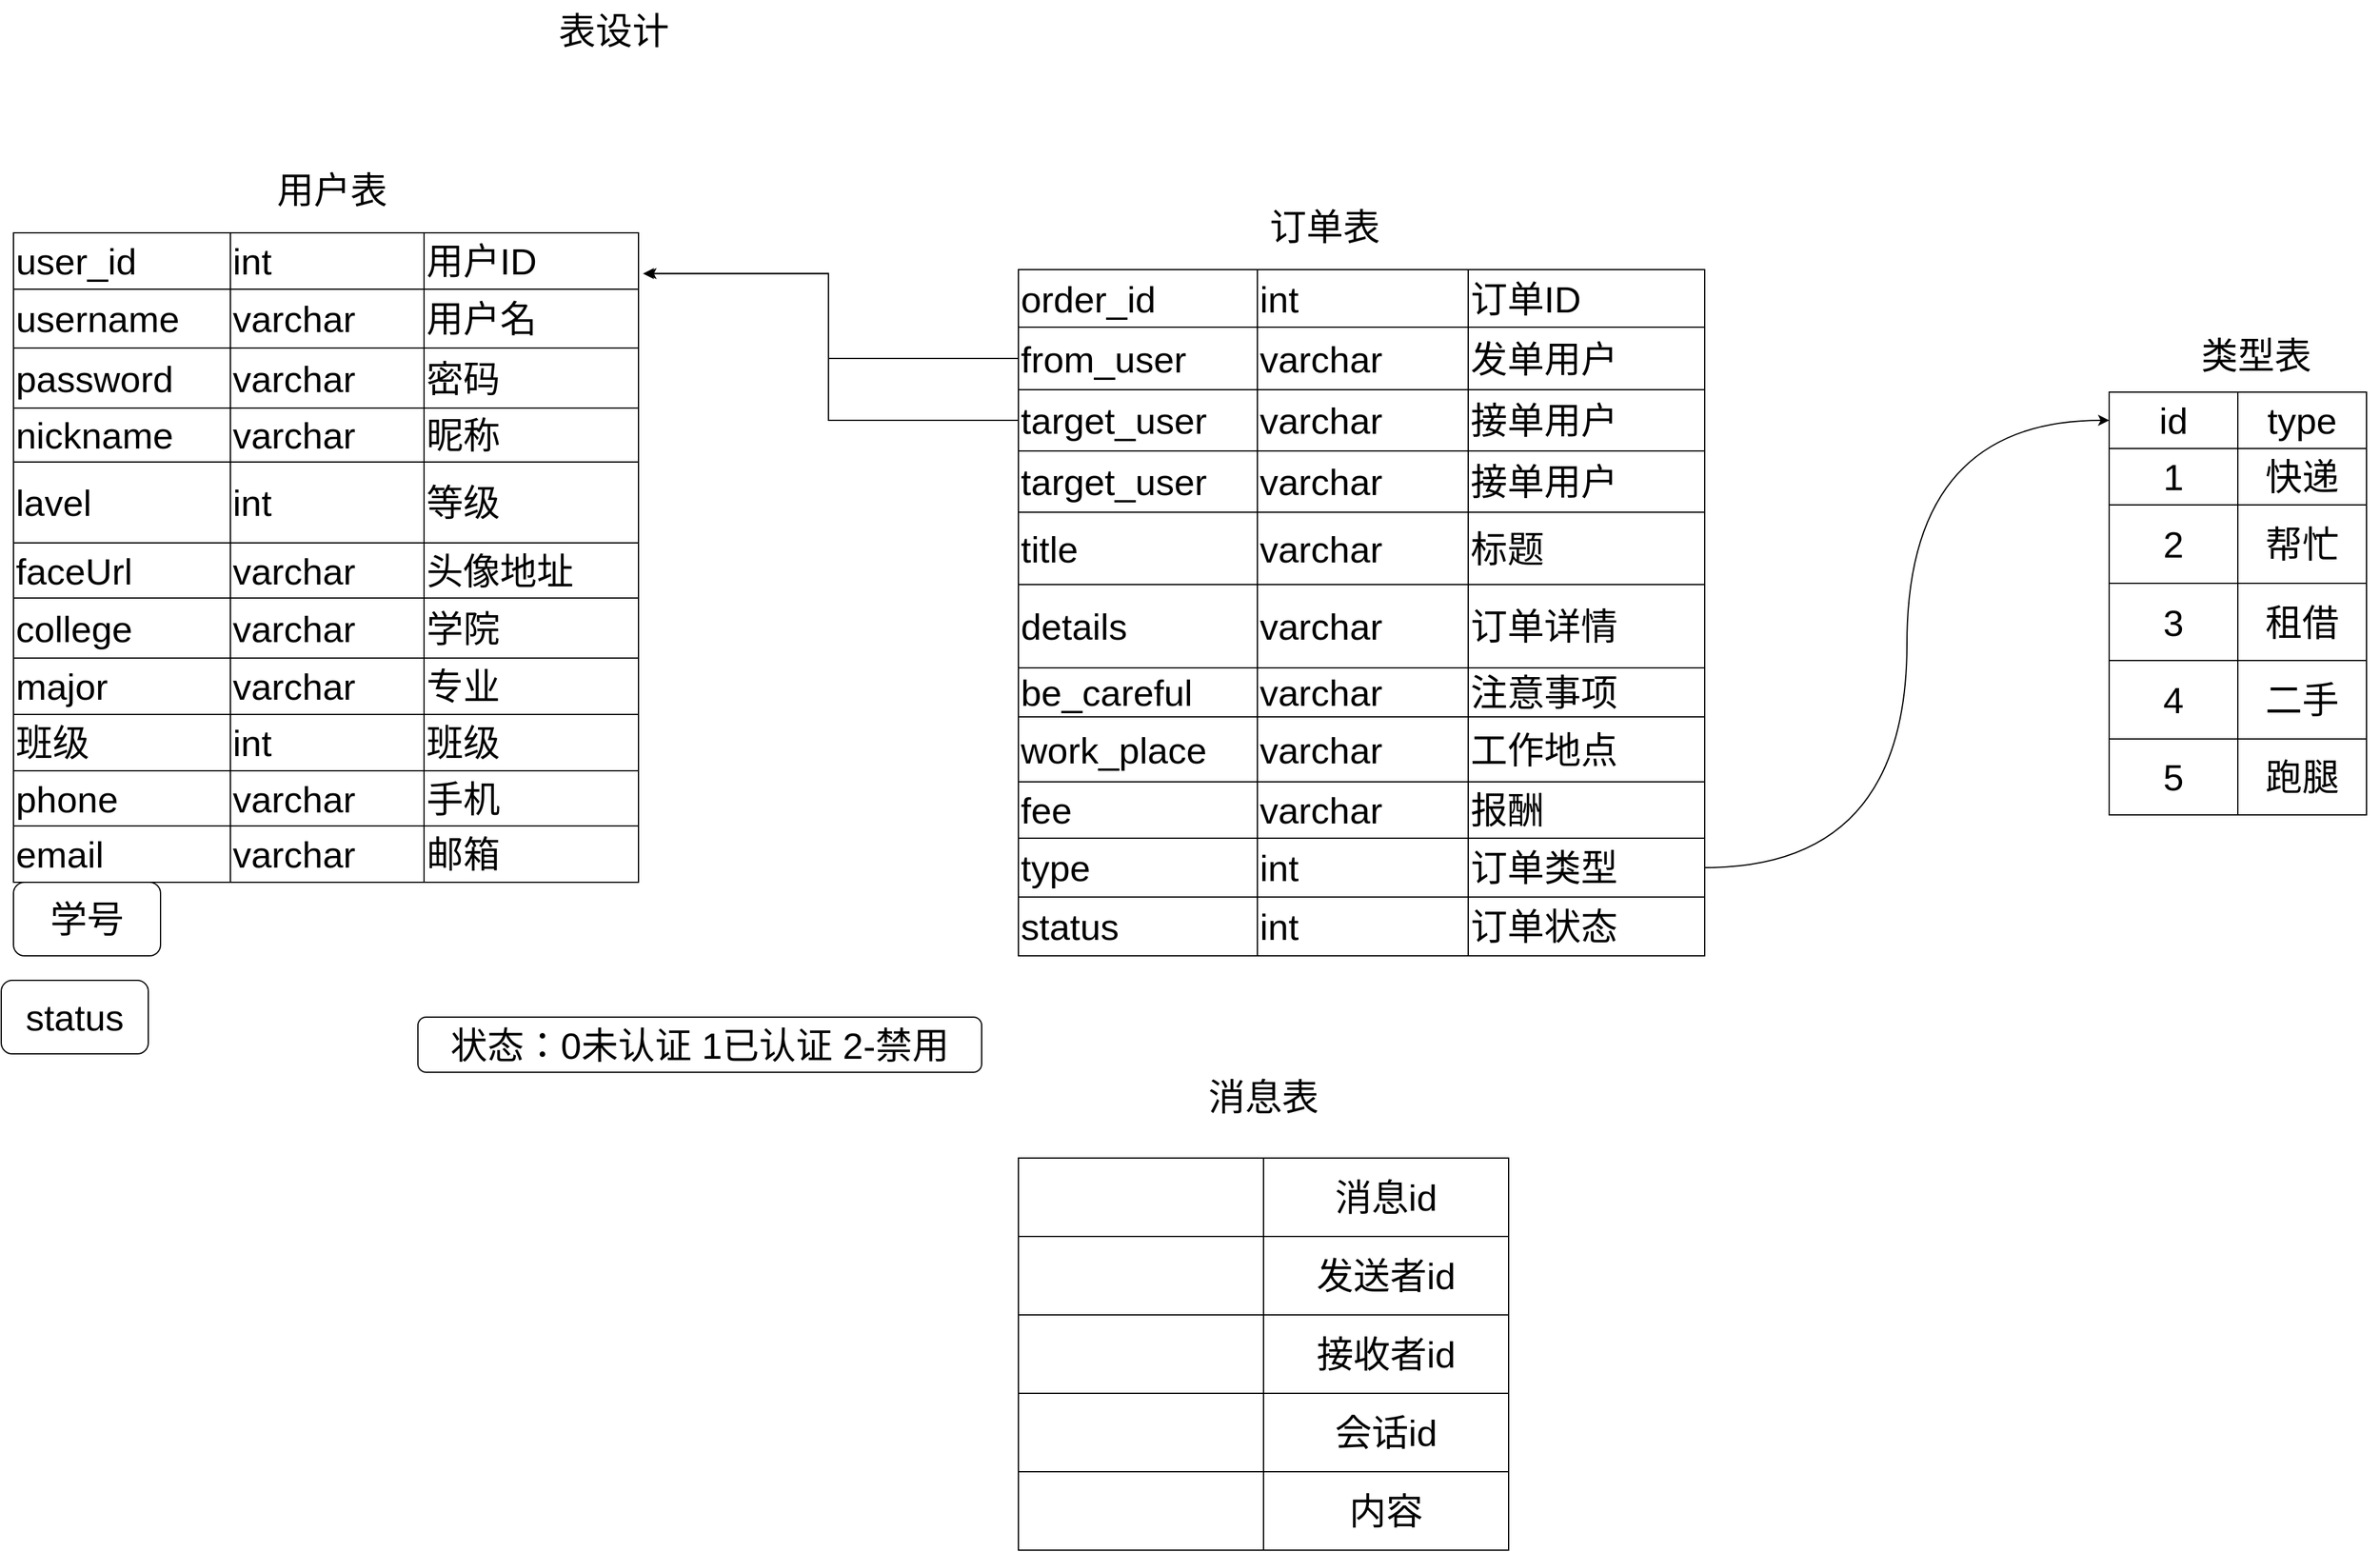 <mxfile version="16.5.1" type="device"><diagram name="Page-1" id="03018318-947c-dd8e-b7a3-06fadd420f32"><mxGraphModel dx="2583" dy="943" grid="1" gridSize="10" guides="1" tooltips="1" connect="1" arrows="1" fold="1" page="1" pageScale="1" pageWidth="1100" pageHeight="850" background="#ffffff" math="0" shadow="0"><root><mxCell id="0"/><mxCell id="1" parent="0"/><mxCell id="OWOBztuqc9mWYzNPTs2C-6" value="表设计" style="text;html=1;strokeColor=none;fillColor=none;align=center;verticalAlign=middle;whiteSpace=wrap;rounded=0;fontSize=30;" parent="1" vertex="1"><mxGeometry x="370" y="10" width="200" height="50" as="geometry"/></mxCell><mxCell id="OWOBztuqc9mWYzNPTs2C-45" value="" style="shape=table;startSize=0;container=1;collapsible=0;childLayout=tableLayout;fontSize=30;align=left;" parent="1" vertex="1"><mxGeometry x="-20" y="200" width="510" height="530" as="geometry"/></mxCell><mxCell id="OWOBztuqc9mWYzNPTs2C-46" value="" style="shape=tableRow;horizontal=0;startSize=0;swimlaneHead=0;swimlaneBody=0;top=0;left=0;bottom=0;right=0;collapsible=0;dropTarget=0;fillColor=none;points=[[0,0.5],[1,0.5]];portConstraint=eastwest;fontSize=30;align=left;" parent="OWOBztuqc9mWYzNPTs2C-45" vertex="1"><mxGeometry width="510" height="46" as="geometry"/></mxCell><mxCell id="OWOBztuqc9mWYzNPTs2C-47" value="user_id" style="shape=partialRectangle;html=1;whiteSpace=wrap;connectable=0;overflow=hidden;fillColor=none;top=0;left=0;bottom=0;right=0;pointerEvents=1;fontSize=30;align=left;" parent="OWOBztuqc9mWYzNPTs2C-46" vertex="1"><mxGeometry width="177" height="46" as="geometry"><mxRectangle width="177" height="46" as="alternateBounds"/></mxGeometry></mxCell><mxCell id="OWOBztuqc9mWYzNPTs2C-48" value="int" style="shape=partialRectangle;html=1;whiteSpace=wrap;connectable=0;overflow=hidden;fillColor=none;top=0;left=0;bottom=0;right=0;pointerEvents=1;fontSize=30;align=left;" parent="OWOBztuqc9mWYzNPTs2C-46" vertex="1"><mxGeometry x="177" width="158" height="46" as="geometry"><mxRectangle width="158" height="46" as="alternateBounds"/></mxGeometry></mxCell><mxCell id="OWOBztuqc9mWYzNPTs2C-49" value="用户ID" style="shape=partialRectangle;html=1;whiteSpace=wrap;connectable=0;overflow=hidden;fillColor=none;top=0;left=0;bottom=0;right=0;pointerEvents=1;fontSize=30;align=left;" parent="OWOBztuqc9mWYzNPTs2C-46" vertex="1"><mxGeometry x="335" width="175" height="46" as="geometry"><mxRectangle width="175" height="46" as="alternateBounds"/></mxGeometry></mxCell><mxCell id="OWOBztuqc9mWYzNPTs2C-50" value="" style="shape=tableRow;horizontal=0;startSize=0;swimlaneHead=0;swimlaneBody=0;top=0;left=0;bottom=0;right=0;collapsible=0;dropTarget=0;fillColor=none;points=[[0,0.5],[1,0.5]];portConstraint=eastwest;fontSize=30;align=left;" parent="OWOBztuqc9mWYzNPTs2C-45" vertex="1"><mxGeometry y="46" width="510" height="48" as="geometry"/></mxCell><mxCell id="OWOBztuqc9mWYzNPTs2C-51" value="username" style="shape=partialRectangle;html=1;whiteSpace=wrap;connectable=0;overflow=hidden;fillColor=none;top=0;left=0;bottom=0;right=0;pointerEvents=1;fontSize=30;align=left;" parent="OWOBztuqc9mWYzNPTs2C-50" vertex="1"><mxGeometry width="177" height="48" as="geometry"><mxRectangle width="177" height="48" as="alternateBounds"/></mxGeometry></mxCell><mxCell id="OWOBztuqc9mWYzNPTs2C-52" value="varchar" style="shape=partialRectangle;html=1;whiteSpace=wrap;connectable=0;overflow=hidden;fillColor=none;top=0;left=0;bottom=0;right=0;pointerEvents=1;fontSize=30;align=left;" parent="OWOBztuqc9mWYzNPTs2C-50" vertex="1"><mxGeometry x="177" width="158" height="48" as="geometry"><mxRectangle width="158" height="48" as="alternateBounds"/></mxGeometry></mxCell><mxCell id="OWOBztuqc9mWYzNPTs2C-53" value="用户名" style="shape=partialRectangle;html=1;whiteSpace=wrap;connectable=0;overflow=hidden;fillColor=none;top=0;left=0;bottom=0;right=0;pointerEvents=1;fontSize=30;align=left;" parent="OWOBztuqc9mWYzNPTs2C-50" vertex="1"><mxGeometry x="335" width="175" height="48" as="geometry"><mxRectangle width="175" height="48" as="alternateBounds"/></mxGeometry></mxCell><mxCell id="OWOBztuqc9mWYzNPTs2C-54" value="" style="shape=tableRow;horizontal=0;startSize=0;swimlaneHead=0;swimlaneBody=0;top=0;left=0;bottom=0;right=0;collapsible=0;dropTarget=0;fillColor=none;points=[[0,0.5],[1,0.5]];portConstraint=eastwest;fontSize=30;align=left;" parent="OWOBztuqc9mWYzNPTs2C-45" vertex="1"><mxGeometry y="94" width="510" height="49" as="geometry"/></mxCell><mxCell id="OWOBztuqc9mWYzNPTs2C-55" value="password" style="shape=partialRectangle;html=1;whiteSpace=wrap;connectable=0;overflow=hidden;fillColor=none;top=0;left=0;bottom=0;right=0;pointerEvents=1;fontSize=30;align=left;" parent="OWOBztuqc9mWYzNPTs2C-54" vertex="1"><mxGeometry width="177" height="49" as="geometry"><mxRectangle width="177" height="49" as="alternateBounds"/></mxGeometry></mxCell><mxCell id="OWOBztuqc9mWYzNPTs2C-56" value="&lt;span&gt;varchar&lt;/span&gt;" style="shape=partialRectangle;html=1;whiteSpace=wrap;connectable=0;overflow=hidden;fillColor=none;top=0;left=0;bottom=0;right=0;pointerEvents=1;fontSize=30;align=left;" parent="OWOBztuqc9mWYzNPTs2C-54" vertex="1"><mxGeometry x="177" width="158" height="49" as="geometry"><mxRectangle width="158" height="49" as="alternateBounds"/></mxGeometry></mxCell><mxCell id="OWOBztuqc9mWYzNPTs2C-57" value="密码" style="shape=partialRectangle;html=1;whiteSpace=wrap;connectable=0;overflow=hidden;fillColor=none;top=0;left=0;bottom=0;right=0;pointerEvents=1;fontSize=30;align=left;" parent="OWOBztuqc9mWYzNPTs2C-54" vertex="1"><mxGeometry x="335" width="175" height="49" as="geometry"><mxRectangle width="175" height="49" as="alternateBounds"/></mxGeometry></mxCell><mxCell id="OWOBztuqc9mWYzNPTs2C-58" value="" style="shape=tableRow;horizontal=0;startSize=0;swimlaneHead=0;swimlaneBody=0;top=0;left=0;bottom=0;right=0;collapsible=0;dropTarget=0;fillColor=none;points=[[0,0.5],[1,0.5]];portConstraint=eastwest;fontSize=30;align=left;" parent="OWOBztuqc9mWYzNPTs2C-45" vertex="1"><mxGeometry y="143" width="510" height="44" as="geometry"/></mxCell><mxCell id="OWOBztuqc9mWYzNPTs2C-59" value="nickname" style="shape=partialRectangle;html=1;whiteSpace=wrap;connectable=0;overflow=hidden;fillColor=none;top=0;left=0;bottom=0;right=0;pointerEvents=1;fontSize=30;align=left;" parent="OWOBztuqc9mWYzNPTs2C-58" vertex="1"><mxGeometry width="177" height="44" as="geometry"><mxRectangle width="177" height="44" as="alternateBounds"/></mxGeometry></mxCell><mxCell id="OWOBztuqc9mWYzNPTs2C-60" value="&lt;span&gt;varchar&lt;/span&gt;" style="shape=partialRectangle;html=1;whiteSpace=wrap;connectable=0;overflow=hidden;fillColor=none;top=0;left=0;bottom=0;right=0;pointerEvents=1;fontSize=30;align=left;" parent="OWOBztuqc9mWYzNPTs2C-58" vertex="1"><mxGeometry x="177" width="158" height="44" as="geometry"><mxRectangle width="158" height="44" as="alternateBounds"/></mxGeometry></mxCell><mxCell id="OWOBztuqc9mWYzNPTs2C-61" value="昵称" style="shape=partialRectangle;html=1;whiteSpace=wrap;connectable=0;overflow=hidden;fillColor=none;top=0;left=0;bottom=0;right=0;pointerEvents=1;fontSize=30;align=left;" parent="OWOBztuqc9mWYzNPTs2C-58" vertex="1"><mxGeometry x="335" width="175" height="44" as="geometry"><mxRectangle width="175" height="44" as="alternateBounds"/></mxGeometry></mxCell><mxCell id="OWOBztuqc9mWYzNPTs2C-62" value="" style="shape=tableRow;horizontal=0;startSize=0;swimlaneHead=0;swimlaneBody=0;top=0;left=0;bottom=0;right=0;collapsible=0;dropTarget=0;fillColor=none;points=[[0,0.5],[1,0.5]];portConstraint=eastwest;fontSize=30;align=left;" parent="OWOBztuqc9mWYzNPTs2C-45" vertex="1"><mxGeometry y="187" width="510" height="66" as="geometry"/></mxCell><mxCell id="OWOBztuqc9mWYzNPTs2C-63" value="lavel" style="shape=partialRectangle;html=1;whiteSpace=wrap;connectable=0;overflow=hidden;fillColor=none;top=0;left=0;bottom=0;right=0;pointerEvents=1;fontSize=30;align=left;" parent="OWOBztuqc9mWYzNPTs2C-62" vertex="1"><mxGeometry width="177" height="66" as="geometry"><mxRectangle width="177" height="66" as="alternateBounds"/></mxGeometry></mxCell><mxCell id="OWOBztuqc9mWYzNPTs2C-64" value="int" style="shape=partialRectangle;html=1;whiteSpace=wrap;connectable=0;overflow=hidden;fillColor=none;top=0;left=0;bottom=0;right=0;pointerEvents=1;fontSize=30;align=left;" parent="OWOBztuqc9mWYzNPTs2C-62" vertex="1"><mxGeometry x="177" width="158" height="66" as="geometry"><mxRectangle width="158" height="66" as="alternateBounds"/></mxGeometry></mxCell><mxCell id="OWOBztuqc9mWYzNPTs2C-65" value="等级" style="shape=partialRectangle;html=1;whiteSpace=wrap;connectable=0;overflow=hidden;fillColor=none;top=0;left=0;bottom=0;right=0;pointerEvents=1;fontSize=30;align=left;" parent="OWOBztuqc9mWYzNPTs2C-62" vertex="1"><mxGeometry x="335" width="175" height="66" as="geometry"><mxRectangle width="175" height="66" as="alternateBounds"/></mxGeometry></mxCell><mxCell id="OWOBztuqc9mWYzNPTs2C-66" value="" style="shape=tableRow;horizontal=0;startSize=0;swimlaneHead=0;swimlaneBody=0;top=0;left=0;bottom=0;right=0;collapsible=0;dropTarget=0;fillColor=none;points=[[0,0.5],[1,0.5]];portConstraint=eastwest;fontSize=30;align=left;" parent="OWOBztuqc9mWYzNPTs2C-45" vertex="1"><mxGeometry y="253" width="510" height="45" as="geometry"/></mxCell><mxCell id="OWOBztuqc9mWYzNPTs2C-67" value="faceUrl" style="shape=partialRectangle;html=1;whiteSpace=wrap;connectable=0;overflow=hidden;fillColor=none;top=0;left=0;bottom=0;right=0;pointerEvents=1;fontSize=30;align=left;" parent="OWOBztuqc9mWYzNPTs2C-66" vertex="1"><mxGeometry width="177" height="45" as="geometry"><mxRectangle width="177" height="45" as="alternateBounds"/></mxGeometry></mxCell><mxCell id="OWOBztuqc9mWYzNPTs2C-68" value="&lt;span&gt;varchar&lt;/span&gt;" style="shape=partialRectangle;html=1;whiteSpace=wrap;connectable=0;overflow=hidden;fillColor=none;top=0;left=0;bottom=0;right=0;pointerEvents=1;fontSize=30;align=left;" parent="OWOBztuqc9mWYzNPTs2C-66" vertex="1"><mxGeometry x="177" width="158" height="45" as="geometry"><mxRectangle width="158" height="45" as="alternateBounds"/></mxGeometry></mxCell><mxCell id="OWOBztuqc9mWYzNPTs2C-69" value="头像地址" style="shape=partialRectangle;html=1;whiteSpace=wrap;connectable=0;overflow=hidden;fillColor=none;top=0;left=0;bottom=0;right=0;pointerEvents=1;fontSize=30;align=left;" parent="OWOBztuqc9mWYzNPTs2C-66" vertex="1"><mxGeometry x="335" width="175" height="45" as="geometry"><mxRectangle width="175" height="45" as="alternateBounds"/></mxGeometry></mxCell><mxCell id="OWOBztuqc9mWYzNPTs2C-70" value="" style="shape=tableRow;horizontal=0;startSize=0;swimlaneHead=0;swimlaneBody=0;top=0;left=0;bottom=0;right=0;collapsible=0;dropTarget=0;fillColor=none;points=[[0,0.5],[1,0.5]];portConstraint=eastwest;fontSize=30;align=left;" parent="OWOBztuqc9mWYzNPTs2C-45" vertex="1"><mxGeometry y="298" width="510" height="49" as="geometry"/></mxCell><mxCell id="OWOBztuqc9mWYzNPTs2C-71" value="college" style="shape=partialRectangle;html=1;whiteSpace=wrap;connectable=0;overflow=hidden;fillColor=none;top=0;left=0;bottom=0;right=0;pointerEvents=1;fontSize=30;align=left;" parent="OWOBztuqc9mWYzNPTs2C-70" vertex="1"><mxGeometry width="177" height="49" as="geometry"><mxRectangle width="177" height="49" as="alternateBounds"/></mxGeometry></mxCell><mxCell id="OWOBztuqc9mWYzNPTs2C-72" value="&lt;span&gt;varchar&lt;/span&gt;" style="shape=partialRectangle;html=1;whiteSpace=wrap;connectable=0;overflow=hidden;fillColor=none;top=0;left=0;bottom=0;right=0;pointerEvents=1;fontSize=30;align=left;" parent="OWOBztuqc9mWYzNPTs2C-70" vertex="1"><mxGeometry x="177" width="158" height="49" as="geometry"><mxRectangle width="158" height="49" as="alternateBounds"/></mxGeometry></mxCell><mxCell id="OWOBztuqc9mWYzNPTs2C-73" value="学院" style="shape=partialRectangle;html=1;whiteSpace=wrap;connectable=0;overflow=hidden;fillColor=none;top=0;left=0;bottom=0;right=0;pointerEvents=1;fontSize=30;align=left;" parent="OWOBztuqc9mWYzNPTs2C-70" vertex="1"><mxGeometry x="335" width="175" height="49" as="geometry"><mxRectangle width="175" height="49" as="alternateBounds"/></mxGeometry></mxCell><mxCell id="OWOBztuqc9mWYzNPTs2C-74" value="" style="shape=tableRow;horizontal=0;startSize=0;swimlaneHead=0;swimlaneBody=0;top=0;left=0;bottom=0;right=0;collapsible=0;dropTarget=0;fillColor=none;points=[[0,0.5],[1,0.5]];portConstraint=eastwest;fontSize=30;align=left;" parent="OWOBztuqc9mWYzNPTs2C-45" vertex="1"><mxGeometry y="347" width="510" height="46" as="geometry"/></mxCell><mxCell id="OWOBztuqc9mWYzNPTs2C-75" value="major" style="shape=partialRectangle;html=1;whiteSpace=wrap;connectable=0;overflow=hidden;fillColor=none;top=0;left=0;bottom=0;right=0;pointerEvents=1;fontSize=30;align=left;" parent="OWOBztuqc9mWYzNPTs2C-74" vertex="1"><mxGeometry width="177" height="46" as="geometry"><mxRectangle width="177" height="46" as="alternateBounds"/></mxGeometry></mxCell><mxCell id="OWOBztuqc9mWYzNPTs2C-76" value="&lt;span&gt;varchar&lt;/span&gt;" style="shape=partialRectangle;html=1;whiteSpace=wrap;connectable=0;overflow=hidden;fillColor=none;top=0;left=0;bottom=0;right=0;pointerEvents=1;fontSize=30;align=left;" parent="OWOBztuqc9mWYzNPTs2C-74" vertex="1"><mxGeometry x="177" width="158" height="46" as="geometry"><mxRectangle width="158" height="46" as="alternateBounds"/></mxGeometry></mxCell><mxCell id="OWOBztuqc9mWYzNPTs2C-77" value="专业" style="shape=partialRectangle;html=1;whiteSpace=wrap;connectable=0;overflow=hidden;fillColor=none;top=0;left=0;bottom=0;right=0;pointerEvents=1;fontSize=30;align=left;" parent="OWOBztuqc9mWYzNPTs2C-74" vertex="1"><mxGeometry x="335" width="175" height="46" as="geometry"><mxRectangle width="175" height="46" as="alternateBounds"/></mxGeometry></mxCell><mxCell id="OWOBztuqc9mWYzNPTs2C-78" value="" style="shape=tableRow;horizontal=0;startSize=0;swimlaneHead=0;swimlaneBody=0;top=0;left=0;bottom=0;right=0;collapsible=0;dropTarget=0;fillColor=none;points=[[0,0.5],[1,0.5]];portConstraint=eastwest;fontSize=30;align=left;" parent="OWOBztuqc9mWYzNPTs2C-45" vertex="1"><mxGeometry y="393" width="510" height="46" as="geometry"/></mxCell><mxCell id="OWOBztuqc9mWYzNPTs2C-79" value="班级" style="shape=partialRectangle;html=1;whiteSpace=wrap;connectable=0;overflow=hidden;fillColor=none;top=0;left=0;bottom=0;right=0;pointerEvents=1;fontSize=30;align=left;" parent="OWOBztuqc9mWYzNPTs2C-78" vertex="1"><mxGeometry width="177" height="46" as="geometry"><mxRectangle width="177" height="46" as="alternateBounds"/></mxGeometry></mxCell><mxCell id="OWOBztuqc9mWYzNPTs2C-80" value="int" style="shape=partialRectangle;html=1;whiteSpace=wrap;connectable=0;overflow=hidden;fillColor=none;top=0;left=0;bottom=0;right=0;pointerEvents=1;fontSize=30;align=left;" parent="OWOBztuqc9mWYzNPTs2C-78" vertex="1"><mxGeometry x="177" width="158" height="46" as="geometry"><mxRectangle width="158" height="46" as="alternateBounds"/></mxGeometry></mxCell><mxCell id="OWOBztuqc9mWYzNPTs2C-81" value="班级" style="shape=partialRectangle;html=1;whiteSpace=wrap;connectable=0;overflow=hidden;fillColor=none;top=0;left=0;bottom=0;right=0;pointerEvents=1;fontSize=30;align=left;" parent="OWOBztuqc9mWYzNPTs2C-78" vertex="1"><mxGeometry x="335" width="175" height="46" as="geometry"><mxRectangle width="175" height="46" as="alternateBounds"/></mxGeometry></mxCell><mxCell id="OWOBztuqc9mWYzNPTs2C-82" value="" style="shape=tableRow;horizontal=0;startSize=0;swimlaneHead=0;swimlaneBody=0;top=0;left=0;bottom=0;right=0;collapsible=0;dropTarget=0;fillColor=none;points=[[0,0.5],[1,0.5]];portConstraint=eastwest;fontSize=30;align=left;" parent="OWOBztuqc9mWYzNPTs2C-45" vertex="1"><mxGeometry y="439" width="510" height="45" as="geometry"/></mxCell><mxCell id="OWOBztuqc9mWYzNPTs2C-83" value="phone" style="shape=partialRectangle;html=1;whiteSpace=wrap;connectable=0;overflow=hidden;fillColor=none;top=0;left=0;bottom=0;right=0;pointerEvents=1;fontSize=30;align=left;" parent="OWOBztuqc9mWYzNPTs2C-82" vertex="1"><mxGeometry width="177" height="45" as="geometry"><mxRectangle width="177" height="45" as="alternateBounds"/></mxGeometry></mxCell><mxCell id="OWOBztuqc9mWYzNPTs2C-84" value="&lt;span&gt;varchar&lt;/span&gt;" style="shape=partialRectangle;html=1;whiteSpace=wrap;connectable=0;overflow=hidden;fillColor=none;top=0;left=0;bottom=0;right=0;pointerEvents=1;fontSize=30;align=left;" parent="OWOBztuqc9mWYzNPTs2C-82" vertex="1"><mxGeometry x="177" width="158" height="45" as="geometry"><mxRectangle width="158" height="45" as="alternateBounds"/></mxGeometry></mxCell><mxCell id="OWOBztuqc9mWYzNPTs2C-85" value="手机" style="shape=partialRectangle;html=1;whiteSpace=wrap;connectable=0;overflow=hidden;fillColor=none;top=0;left=0;bottom=0;right=0;pointerEvents=1;fontSize=30;align=left;" parent="OWOBztuqc9mWYzNPTs2C-82" vertex="1"><mxGeometry x="335" width="175" height="45" as="geometry"><mxRectangle width="175" height="45" as="alternateBounds"/></mxGeometry></mxCell><mxCell id="OWOBztuqc9mWYzNPTs2C-86" value="" style="shape=tableRow;horizontal=0;startSize=0;swimlaneHead=0;swimlaneBody=0;top=0;left=0;bottom=0;right=0;collapsible=0;dropTarget=0;fillColor=none;points=[[0,0.5],[1,0.5]];portConstraint=eastwest;fontSize=30;align=left;" parent="OWOBztuqc9mWYzNPTs2C-45" vertex="1"><mxGeometry y="484" width="510" height="46" as="geometry"/></mxCell><mxCell id="OWOBztuqc9mWYzNPTs2C-87" value="email" style="shape=partialRectangle;html=1;whiteSpace=wrap;connectable=0;overflow=hidden;fillColor=none;top=0;left=0;bottom=0;right=0;pointerEvents=1;fontSize=30;align=left;" parent="OWOBztuqc9mWYzNPTs2C-86" vertex="1"><mxGeometry width="177" height="46" as="geometry"><mxRectangle width="177" height="46" as="alternateBounds"/></mxGeometry></mxCell><mxCell id="OWOBztuqc9mWYzNPTs2C-88" value="&lt;span&gt;varchar&lt;/span&gt;" style="shape=partialRectangle;html=1;whiteSpace=wrap;connectable=0;overflow=hidden;fillColor=none;top=0;left=0;bottom=0;right=0;pointerEvents=1;fontSize=30;align=left;" parent="OWOBztuqc9mWYzNPTs2C-86" vertex="1"><mxGeometry x="177" width="158" height="46" as="geometry"><mxRectangle width="158" height="46" as="alternateBounds"/></mxGeometry></mxCell><mxCell id="OWOBztuqc9mWYzNPTs2C-89" value="邮箱" style="shape=partialRectangle;html=1;whiteSpace=wrap;connectable=0;overflow=hidden;fillColor=none;top=0;left=0;bottom=0;right=0;pointerEvents=1;fontSize=30;align=left;" parent="OWOBztuqc9mWYzNPTs2C-86" vertex="1"><mxGeometry x="335" width="175" height="46" as="geometry"><mxRectangle width="175" height="46" as="alternateBounds"/></mxGeometry></mxCell><mxCell id="OWOBztuqc9mWYzNPTs2C-98" value="用户表" style="text;html=1;strokeColor=none;fillColor=none;align=center;verticalAlign=middle;whiteSpace=wrap;rounded=0;fontSize=30;" parent="1" vertex="1"><mxGeometry x="180" y="150" width="120" height="30" as="geometry"/></mxCell><mxCell id="OWOBztuqc9mWYzNPTs2C-99" value="" style="shape=table;startSize=0;container=1;collapsible=0;childLayout=tableLayout;fontSize=30;align=left;" parent="1" vertex="1"><mxGeometry x="800" y="230" width="560" height="560" as="geometry"/></mxCell><mxCell id="OWOBztuqc9mWYzNPTs2C-100" value="" style="shape=tableRow;horizontal=0;startSize=0;swimlaneHead=0;swimlaneBody=0;top=0;left=0;bottom=0;right=0;collapsible=0;dropTarget=0;fillColor=none;points=[[0,0.5],[1,0.5]];portConstraint=eastwest;fontSize=30;align=left;" parent="OWOBztuqc9mWYzNPTs2C-99" vertex="1"><mxGeometry width="560" height="47" as="geometry"/></mxCell><mxCell id="OWOBztuqc9mWYzNPTs2C-101" value="order_id" style="shape=partialRectangle;html=1;whiteSpace=wrap;connectable=0;overflow=hidden;fillColor=none;top=0;left=0;bottom=0;right=0;pointerEvents=1;fontSize=30;align=left;" parent="OWOBztuqc9mWYzNPTs2C-100" vertex="1"><mxGeometry width="195" height="47" as="geometry"><mxRectangle width="195" height="47" as="alternateBounds"/></mxGeometry></mxCell><mxCell id="OWOBztuqc9mWYzNPTs2C-102" value="int" style="shape=partialRectangle;html=1;whiteSpace=wrap;connectable=0;overflow=hidden;fillColor=none;top=0;left=0;bottom=0;right=0;pointerEvents=1;fontSize=30;align=left;" parent="OWOBztuqc9mWYzNPTs2C-100" vertex="1"><mxGeometry x="195" width="172" height="47" as="geometry"><mxRectangle width="172" height="47" as="alternateBounds"/></mxGeometry></mxCell><mxCell id="OWOBztuqc9mWYzNPTs2C-103" value="订单ID" style="shape=partialRectangle;html=1;whiteSpace=wrap;connectable=0;overflow=hidden;fillColor=none;top=0;left=0;bottom=0;right=0;pointerEvents=1;fontSize=30;align=left;" parent="OWOBztuqc9mWYzNPTs2C-100" vertex="1"><mxGeometry x="367" width="193" height="47" as="geometry"><mxRectangle width="193" height="47" as="alternateBounds"/></mxGeometry></mxCell><mxCell id="OWOBztuqc9mWYzNPTs2C-104" value="" style="shape=tableRow;horizontal=0;startSize=0;swimlaneHead=0;swimlaneBody=0;top=0;left=0;bottom=0;right=0;collapsible=0;dropTarget=0;fillColor=none;points=[[0,0.5],[1,0.5]];portConstraint=eastwest;fontSize=30;align=left;" parent="OWOBztuqc9mWYzNPTs2C-99" vertex="1"><mxGeometry y="47" width="560" height="51" as="geometry"/></mxCell><mxCell id="OWOBztuqc9mWYzNPTs2C-105" value="from_user" style="shape=partialRectangle;html=1;whiteSpace=wrap;connectable=0;overflow=hidden;fillColor=none;top=0;left=0;bottom=0;right=0;pointerEvents=1;fontSize=30;align=left;" parent="OWOBztuqc9mWYzNPTs2C-104" vertex="1"><mxGeometry width="195" height="51" as="geometry"><mxRectangle width="195" height="51" as="alternateBounds"/></mxGeometry></mxCell><mxCell id="OWOBztuqc9mWYzNPTs2C-106" value="varchar" style="shape=partialRectangle;html=1;whiteSpace=wrap;connectable=0;overflow=hidden;fillColor=none;top=0;left=0;bottom=0;right=0;pointerEvents=1;fontSize=30;align=left;" parent="OWOBztuqc9mWYzNPTs2C-104" vertex="1"><mxGeometry x="195" width="172" height="51" as="geometry"><mxRectangle width="172" height="51" as="alternateBounds"/></mxGeometry></mxCell><mxCell id="OWOBztuqc9mWYzNPTs2C-107" value="发单用户" style="shape=partialRectangle;html=1;whiteSpace=wrap;connectable=0;overflow=hidden;fillColor=none;top=0;left=0;bottom=0;right=0;pointerEvents=1;fontSize=30;align=left;" parent="OWOBztuqc9mWYzNPTs2C-104" vertex="1"><mxGeometry x="367" width="193" height="51" as="geometry"><mxRectangle width="193" height="51" as="alternateBounds"/></mxGeometry></mxCell><mxCell id="rlsCgc3AdAO-WmX3sPN0-2" value="" style="shape=tableRow;horizontal=0;startSize=0;swimlaneHead=0;swimlaneBody=0;top=0;left=0;bottom=0;right=0;collapsible=0;dropTarget=0;fillColor=none;points=[[0,0.5],[1,0.5]];portConstraint=eastwest;fontSize=30;align=left;" parent="OWOBztuqc9mWYzNPTs2C-99" vertex="1"><mxGeometry y="98" width="560" height="50" as="geometry"/></mxCell><mxCell id="rlsCgc3AdAO-WmX3sPN0-3" value="target_user" style="shape=partialRectangle;html=1;whiteSpace=wrap;connectable=0;overflow=hidden;fillColor=none;top=0;left=0;bottom=0;right=0;pointerEvents=1;fontSize=30;align=left;" parent="rlsCgc3AdAO-WmX3sPN0-2" vertex="1"><mxGeometry width="195" height="50" as="geometry"><mxRectangle width="195" height="50" as="alternateBounds"/></mxGeometry></mxCell><mxCell id="rlsCgc3AdAO-WmX3sPN0-4" value="&lt;span&gt;varchar&lt;/span&gt;" style="shape=partialRectangle;html=1;whiteSpace=wrap;connectable=0;overflow=hidden;fillColor=none;top=0;left=0;bottom=0;right=0;pointerEvents=1;fontSize=30;align=left;" parent="rlsCgc3AdAO-WmX3sPN0-2" vertex="1"><mxGeometry x="195" width="172" height="50" as="geometry"><mxRectangle width="172" height="50" as="alternateBounds"/></mxGeometry></mxCell><mxCell id="rlsCgc3AdAO-WmX3sPN0-5" value="接单用户" style="shape=partialRectangle;html=1;whiteSpace=wrap;connectable=0;overflow=hidden;fillColor=none;top=0;left=0;bottom=0;right=0;pointerEvents=1;fontSize=30;align=left;" parent="rlsCgc3AdAO-WmX3sPN0-2" vertex="1"><mxGeometry x="367" width="193" height="50" as="geometry"><mxRectangle width="193" height="50" as="alternateBounds"/></mxGeometry></mxCell><mxCell id="OWOBztuqc9mWYzNPTs2C-108" value="" style="shape=tableRow;horizontal=0;startSize=0;swimlaneHead=0;swimlaneBody=0;top=0;left=0;bottom=0;right=0;collapsible=0;dropTarget=0;fillColor=none;points=[[0,0.5],[1,0.5]];portConstraint=eastwest;fontSize=30;align=left;" parent="OWOBztuqc9mWYzNPTs2C-99" vertex="1"><mxGeometry y="148" width="560" height="50" as="geometry"/></mxCell><mxCell id="OWOBztuqc9mWYzNPTs2C-109" value="target_user" style="shape=partialRectangle;html=1;whiteSpace=wrap;connectable=0;overflow=hidden;fillColor=none;top=0;left=0;bottom=0;right=0;pointerEvents=1;fontSize=30;align=left;" parent="OWOBztuqc9mWYzNPTs2C-108" vertex="1"><mxGeometry width="195" height="50" as="geometry"><mxRectangle width="195" height="50" as="alternateBounds"/></mxGeometry></mxCell><mxCell id="OWOBztuqc9mWYzNPTs2C-110" value="&lt;span&gt;varchar&lt;/span&gt;" style="shape=partialRectangle;html=1;whiteSpace=wrap;connectable=0;overflow=hidden;fillColor=none;top=0;left=0;bottom=0;right=0;pointerEvents=1;fontSize=30;align=left;" parent="OWOBztuqc9mWYzNPTs2C-108" vertex="1"><mxGeometry x="195" width="172" height="50" as="geometry"><mxRectangle width="172" height="50" as="alternateBounds"/></mxGeometry></mxCell><mxCell id="OWOBztuqc9mWYzNPTs2C-111" value="接单用户" style="shape=partialRectangle;html=1;whiteSpace=wrap;connectable=0;overflow=hidden;fillColor=none;top=0;left=0;bottom=0;right=0;pointerEvents=1;fontSize=30;align=left;" parent="OWOBztuqc9mWYzNPTs2C-108" vertex="1"><mxGeometry x="367" width="193" height="50" as="geometry"><mxRectangle width="193" height="50" as="alternateBounds"/></mxGeometry></mxCell><mxCell id="OWOBztuqc9mWYzNPTs2C-112" value="" style="shape=tableRow;horizontal=0;startSize=0;swimlaneHead=0;swimlaneBody=0;top=0;left=0;bottom=0;right=0;collapsible=0;dropTarget=0;fillColor=none;points=[[0,0.5],[1,0.5]];portConstraint=eastwest;fontSize=30;align=left;" parent="OWOBztuqc9mWYzNPTs2C-99" vertex="1"><mxGeometry y="198" width="560" height="59" as="geometry"/></mxCell><mxCell id="OWOBztuqc9mWYzNPTs2C-113" value="title" style="shape=partialRectangle;html=1;whiteSpace=wrap;connectable=0;overflow=hidden;fillColor=none;top=0;left=0;bottom=0;right=0;pointerEvents=1;fontSize=30;align=left;" parent="OWOBztuqc9mWYzNPTs2C-112" vertex="1"><mxGeometry width="195" height="59" as="geometry"><mxRectangle width="195" height="59" as="alternateBounds"/></mxGeometry></mxCell><mxCell id="OWOBztuqc9mWYzNPTs2C-114" value="&lt;span&gt;varchar&lt;/span&gt;" style="shape=partialRectangle;html=1;whiteSpace=wrap;connectable=0;overflow=hidden;fillColor=none;top=0;left=0;bottom=0;right=0;pointerEvents=1;fontSize=30;align=left;" parent="OWOBztuqc9mWYzNPTs2C-112" vertex="1"><mxGeometry x="195" width="172" height="59" as="geometry"><mxRectangle width="172" height="59" as="alternateBounds"/></mxGeometry></mxCell><mxCell id="OWOBztuqc9mWYzNPTs2C-115" value="标题" style="shape=partialRectangle;html=1;whiteSpace=wrap;connectable=0;overflow=hidden;fillColor=none;top=0;left=0;bottom=0;right=0;pointerEvents=1;fontSize=30;align=left;" parent="OWOBztuqc9mWYzNPTs2C-112" vertex="1"><mxGeometry x="367" width="193" height="59" as="geometry"><mxRectangle width="193" height="59" as="alternateBounds"/></mxGeometry></mxCell><mxCell id="OWOBztuqc9mWYzNPTs2C-116" value="" style="shape=tableRow;horizontal=0;startSize=0;swimlaneHead=0;swimlaneBody=0;top=0;left=0;bottom=0;right=0;collapsible=0;dropTarget=0;fillColor=none;points=[[0,0.5],[1,0.5]];portConstraint=eastwest;fontSize=30;align=left;" parent="OWOBztuqc9mWYzNPTs2C-99" vertex="1"><mxGeometry y="257" width="560" height="68" as="geometry"/></mxCell><mxCell id="OWOBztuqc9mWYzNPTs2C-117" value="details" style="shape=partialRectangle;html=1;whiteSpace=wrap;connectable=0;overflow=hidden;fillColor=none;top=0;left=0;bottom=0;right=0;pointerEvents=1;fontSize=30;align=left;" parent="OWOBztuqc9mWYzNPTs2C-116" vertex="1"><mxGeometry width="195" height="68" as="geometry"><mxRectangle width="195" height="68" as="alternateBounds"/></mxGeometry></mxCell><mxCell id="OWOBztuqc9mWYzNPTs2C-118" value="varchar" style="shape=partialRectangle;html=1;whiteSpace=wrap;connectable=0;overflow=hidden;fillColor=none;top=0;left=0;bottom=0;right=0;pointerEvents=1;fontSize=30;align=left;" parent="OWOBztuqc9mWYzNPTs2C-116" vertex="1"><mxGeometry x="195" width="172" height="68" as="geometry"><mxRectangle width="172" height="68" as="alternateBounds"/></mxGeometry></mxCell><mxCell id="OWOBztuqc9mWYzNPTs2C-119" value="订单详情" style="shape=partialRectangle;html=1;whiteSpace=wrap;connectable=0;overflow=hidden;fillColor=none;top=0;left=0;bottom=0;right=0;pointerEvents=1;fontSize=30;align=left;" parent="OWOBztuqc9mWYzNPTs2C-116" vertex="1"><mxGeometry x="367" width="193" height="68" as="geometry"><mxRectangle width="193" height="68" as="alternateBounds"/></mxGeometry></mxCell><mxCell id="OWOBztuqc9mWYzNPTs2C-120" value="" style="shape=tableRow;horizontal=0;startSize=0;swimlaneHead=0;swimlaneBody=0;top=0;left=0;bottom=0;right=0;collapsible=0;dropTarget=0;fillColor=none;points=[[0,0.5],[1,0.5]];portConstraint=eastwest;fontSize=30;align=left;" parent="OWOBztuqc9mWYzNPTs2C-99" vertex="1"><mxGeometry y="325" width="560" height="40" as="geometry"/></mxCell><mxCell id="OWOBztuqc9mWYzNPTs2C-121" value="be_careful" style="shape=partialRectangle;html=1;whiteSpace=wrap;connectable=0;overflow=hidden;fillColor=none;top=0;left=0;bottom=0;right=0;pointerEvents=1;fontSize=30;align=left;" parent="OWOBztuqc9mWYzNPTs2C-120" vertex="1"><mxGeometry width="195" height="40" as="geometry"><mxRectangle width="195" height="40" as="alternateBounds"/></mxGeometry></mxCell><mxCell id="OWOBztuqc9mWYzNPTs2C-122" value="&lt;span&gt;varchar&lt;/span&gt;" style="shape=partialRectangle;html=1;whiteSpace=wrap;connectable=0;overflow=hidden;fillColor=none;top=0;left=0;bottom=0;right=0;pointerEvents=1;fontSize=30;align=left;" parent="OWOBztuqc9mWYzNPTs2C-120" vertex="1"><mxGeometry x="195" width="172" height="40" as="geometry"><mxRectangle width="172" height="40" as="alternateBounds"/></mxGeometry></mxCell><mxCell id="OWOBztuqc9mWYzNPTs2C-123" value="注意事项" style="shape=partialRectangle;html=1;whiteSpace=wrap;connectable=0;overflow=hidden;fillColor=none;top=0;left=0;bottom=0;right=0;pointerEvents=1;fontSize=30;align=left;" parent="OWOBztuqc9mWYzNPTs2C-120" vertex="1"><mxGeometry x="367" width="193" height="40" as="geometry"><mxRectangle width="193" height="40" as="alternateBounds"/></mxGeometry></mxCell><mxCell id="OWOBztuqc9mWYzNPTs2C-124" value="" style="shape=tableRow;horizontal=0;startSize=0;swimlaneHead=0;swimlaneBody=0;top=0;left=0;bottom=0;right=0;collapsible=0;dropTarget=0;fillColor=none;points=[[0,0.5],[1,0.5]];portConstraint=eastwest;fontSize=30;align=left;" parent="OWOBztuqc9mWYzNPTs2C-99" vertex="1"><mxGeometry y="365" width="560" height="53" as="geometry"/></mxCell><mxCell id="OWOBztuqc9mWYzNPTs2C-125" value="work_place" style="shape=partialRectangle;html=1;whiteSpace=wrap;connectable=0;overflow=hidden;fillColor=none;top=0;left=0;bottom=0;right=0;pointerEvents=1;fontSize=30;align=left;" parent="OWOBztuqc9mWYzNPTs2C-124" vertex="1"><mxGeometry width="195" height="53" as="geometry"><mxRectangle width="195" height="53" as="alternateBounds"/></mxGeometry></mxCell><mxCell id="OWOBztuqc9mWYzNPTs2C-126" value="&lt;span&gt;varchar&lt;/span&gt;" style="shape=partialRectangle;html=1;whiteSpace=wrap;connectable=0;overflow=hidden;fillColor=none;top=0;left=0;bottom=0;right=0;pointerEvents=1;fontSize=30;align=left;" parent="OWOBztuqc9mWYzNPTs2C-124" vertex="1"><mxGeometry x="195" width="172" height="53" as="geometry"><mxRectangle width="172" height="53" as="alternateBounds"/></mxGeometry></mxCell><mxCell id="OWOBztuqc9mWYzNPTs2C-127" value="工作地点" style="shape=partialRectangle;html=1;whiteSpace=wrap;connectable=0;overflow=hidden;fillColor=none;top=0;left=0;bottom=0;right=0;pointerEvents=1;fontSize=30;align=left;" parent="OWOBztuqc9mWYzNPTs2C-124" vertex="1"><mxGeometry x="367" width="193" height="53" as="geometry"><mxRectangle width="193" height="53" as="alternateBounds"/></mxGeometry></mxCell><mxCell id="OWOBztuqc9mWYzNPTs2C-128" value="" style="shape=tableRow;horizontal=0;startSize=0;swimlaneHead=0;swimlaneBody=0;top=0;left=0;bottom=0;right=0;collapsible=0;dropTarget=0;fillColor=none;points=[[0,0.5],[1,0.5]];portConstraint=eastwest;fontSize=30;align=left;" parent="OWOBztuqc9mWYzNPTs2C-99" vertex="1"><mxGeometry y="418" width="560" height="46" as="geometry"/></mxCell><mxCell id="OWOBztuqc9mWYzNPTs2C-129" value="fee" style="shape=partialRectangle;html=1;whiteSpace=wrap;connectable=0;overflow=hidden;fillColor=none;top=0;left=0;bottom=0;right=0;pointerEvents=1;fontSize=30;align=left;" parent="OWOBztuqc9mWYzNPTs2C-128" vertex="1"><mxGeometry width="195" height="46" as="geometry"><mxRectangle width="195" height="46" as="alternateBounds"/></mxGeometry></mxCell><mxCell id="OWOBztuqc9mWYzNPTs2C-130" value="&lt;span&gt;varchar&lt;/span&gt;" style="shape=partialRectangle;html=1;whiteSpace=wrap;connectable=0;overflow=hidden;fillColor=none;top=0;left=0;bottom=0;right=0;pointerEvents=1;fontSize=30;align=left;" parent="OWOBztuqc9mWYzNPTs2C-128" vertex="1"><mxGeometry x="195" width="172" height="46" as="geometry"><mxRectangle width="172" height="46" as="alternateBounds"/></mxGeometry></mxCell><mxCell id="OWOBztuqc9mWYzNPTs2C-131" value="报酬" style="shape=partialRectangle;html=1;whiteSpace=wrap;connectable=0;overflow=hidden;fillColor=none;top=0;left=0;bottom=0;right=0;pointerEvents=1;fontSize=30;align=left;" parent="OWOBztuqc9mWYzNPTs2C-128" vertex="1"><mxGeometry x="367" width="193" height="46" as="geometry"><mxRectangle width="193" height="46" as="alternateBounds"/></mxGeometry></mxCell><mxCell id="OWOBztuqc9mWYzNPTs2C-208" style="shape=tableRow;horizontal=0;startSize=0;swimlaneHead=0;swimlaneBody=0;top=0;left=0;bottom=0;right=0;collapsible=0;dropTarget=0;fillColor=none;points=[[0,0.5],[1,0.5]];portConstraint=eastwest;fontSize=30;align=left;" parent="OWOBztuqc9mWYzNPTs2C-99" vertex="1"><mxGeometry y="464" width="560" height="48" as="geometry"/></mxCell><mxCell id="OWOBztuqc9mWYzNPTs2C-209" value="type" style="shape=partialRectangle;html=1;whiteSpace=wrap;connectable=0;overflow=hidden;fillColor=none;top=0;left=0;bottom=0;right=0;pointerEvents=1;fontSize=30;align=left;" parent="OWOBztuqc9mWYzNPTs2C-208" vertex="1"><mxGeometry width="195" height="48" as="geometry"><mxRectangle width="195" height="48" as="alternateBounds"/></mxGeometry></mxCell><mxCell id="OWOBztuqc9mWYzNPTs2C-210" value="int" style="shape=partialRectangle;html=1;whiteSpace=wrap;connectable=0;overflow=hidden;fillColor=none;top=0;left=0;bottom=0;right=0;pointerEvents=1;fontSize=30;align=left;" parent="OWOBztuqc9mWYzNPTs2C-208" vertex="1"><mxGeometry x="195" width="172" height="48" as="geometry"><mxRectangle width="172" height="48" as="alternateBounds"/></mxGeometry></mxCell><mxCell id="OWOBztuqc9mWYzNPTs2C-211" value="订单类型" style="shape=partialRectangle;html=1;whiteSpace=wrap;connectable=0;overflow=hidden;fillColor=none;top=0;left=0;bottom=0;right=0;pointerEvents=1;fontSize=30;align=left;" parent="OWOBztuqc9mWYzNPTs2C-208" vertex="1"><mxGeometry x="367" width="193" height="48" as="geometry"><mxRectangle width="193" height="48" as="alternateBounds"/></mxGeometry></mxCell><mxCell id="OWOBztuqc9mWYzNPTs2C-233" style="shape=tableRow;horizontal=0;startSize=0;swimlaneHead=0;swimlaneBody=0;top=0;left=0;bottom=0;right=0;collapsible=0;dropTarget=0;fillColor=none;points=[[0,0.5],[1,0.5]];portConstraint=eastwest;fontSize=30;align=left;" parent="OWOBztuqc9mWYzNPTs2C-99" vertex="1"><mxGeometry y="512" width="560" height="48" as="geometry"/></mxCell><mxCell id="OWOBztuqc9mWYzNPTs2C-234" value="status" style="shape=partialRectangle;html=1;whiteSpace=wrap;connectable=0;overflow=hidden;fillColor=none;top=0;left=0;bottom=0;right=0;pointerEvents=1;fontSize=30;align=left;" parent="OWOBztuqc9mWYzNPTs2C-233" vertex="1"><mxGeometry width="195" height="48" as="geometry"><mxRectangle width="195" height="48" as="alternateBounds"/></mxGeometry></mxCell><mxCell id="OWOBztuqc9mWYzNPTs2C-235" value="int" style="shape=partialRectangle;html=1;whiteSpace=wrap;connectable=0;overflow=hidden;fillColor=none;top=0;left=0;bottom=0;right=0;pointerEvents=1;fontSize=30;align=left;" parent="OWOBztuqc9mWYzNPTs2C-233" vertex="1"><mxGeometry x="195" width="172" height="48" as="geometry"><mxRectangle width="172" height="48" as="alternateBounds"/></mxGeometry></mxCell><mxCell id="OWOBztuqc9mWYzNPTs2C-236" value="订单状态" style="shape=partialRectangle;html=1;whiteSpace=wrap;connectable=0;overflow=hidden;fillColor=none;top=0;left=0;bottom=0;right=0;pointerEvents=1;fontSize=30;align=left;" parent="OWOBztuqc9mWYzNPTs2C-233" vertex="1"><mxGeometry x="367" width="193" height="48" as="geometry"><mxRectangle width="193" height="48" as="alternateBounds"/></mxGeometry></mxCell><mxCell id="OWOBztuqc9mWYzNPTs2C-152" value="订单表" style="text;html=1;strokeColor=none;fillColor=none;align=center;verticalAlign=middle;whiteSpace=wrap;rounded=0;fontSize=30;" parent="1" vertex="1"><mxGeometry x="990" y="180" width="120" height="30" as="geometry"/></mxCell><mxCell id="OWOBztuqc9mWYzNPTs2C-160" style="edgeStyle=orthogonalEdgeStyle;orthogonalLoop=1;jettySize=auto;html=1;entryX=0;entryY=0.5;entryDx=0;entryDy=0;fontSize=30;exitX=1;exitY=0.5;exitDx=0;exitDy=0;elbow=vertical;curved=1;" parent="1" target="OWOBztuqc9mWYzNPTs2C-46" edge="1"><mxGeometry relative="1" as="geometry"><Array as="points"><mxPoint x="1470" y="657"/><mxPoint x="1470" y="900"/><mxPoint x="490" y="900"/><mxPoint x="490" y="890"/><mxPoint x="-220" y="890"/><mxPoint x="-220" y="223"/></Array></mxGeometry></mxCell><mxCell id="OWOBztuqc9mWYzNPTs2C-161" value="" style="shape=table;startSize=0;container=1;collapsible=0;childLayout=tableLayout;fontSize=30;" parent="1" vertex="1"><mxGeometry x="1690" y="330" width="210" height="345" as="geometry"/></mxCell><mxCell id="OWOBztuqc9mWYzNPTs2C-213" style="shape=tableRow;horizontal=0;startSize=0;swimlaneHead=0;swimlaneBody=0;top=0;left=0;bottom=0;right=0;collapsible=0;dropTarget=0;fillColor=none;points=[[0,0.5],[1,0.5]];portConstraint=eastwest;fontSize=30;" parent="OWOBztuqc9mWYzNPTs2C-161" vertex="1"><mxGeometry width="210" height="46" as="geometry"/></mxCell><mxCell id="OWOBztuqc9mWYzNPTs2C-214" value="id" style="shape=partialRectangle;html=1;whiteSpace=wrap;connectable=0;overflow=hidden;fillColor=none;top=0;left=0;bottom=0;right=0;pointerEvents=1;fontSize=30;" parent="OWOBztuqc9mWYzNPTs2C-213" vertex="1"><mxGeometry width="105" height="46" as="geometry"><mxRectangle width="105" height="46" as="alternateBounds"/></mxGeometry></mxCell><mxCell id="OWOBztuqc9mWYzNPTs2C-215" value="type" style="shape=partialRectangle;html=1;whiteSpace=wrap;connectable=0;overflow=hidden;fillColor=none;top=0;left=0;bottom=0;right=0;pointerEvents=1;fontSize=30;" parent="OWOBztuqc9mWYzNPTs2C-213" vertex="1"><mxGeometry x="105" width="105" height="46" as="geometry"><mxRectangle width="105" height="46" as="alternateBounds"/></mxGeometry></mxCell><mxCell id="OWOBztuqc9mWYzNPTs2C-162" value="" style="shape=tableRow;horizontal=0;startSize=0;swimlaneHead=0;swimlaneBody=0;top=0;left=0;bottom=0;right=0;collapsible=0;dropTarget=0;fillColor=none;points=[[0,0.5],[1,0.5]];portConstraint=eastwest;fontSize=30;" parent="OWOBztuqc9mWYzNPTs2C-161" vertex="1"><mxGeometry y="46" width="210" height="46" as="geometry"/></mxCell><mxCell id="OWOBztuqc9mWYzNPTs2C-163" value="1" style="shape=partialRectangle;html=1;whiteSpace=wrap;connectable=0;overflow=hidden;fillColor=none;top=0;left=0;bottom=0;right=0;pointerEvents=1;fontSize=30;" parent="OWOBztuqc9mWYzNPTs2C-162" vertex="1"><mxGeometry width="105" height="46" as="geometry"><mxRectangle width="105" height="46" as="alternateBounds"/></mxGeometry></mxCell><mxCell id="OWOBztuqc9mWYzNPTs2C-164" value="快递" style="shape=partialRectangle;html=1;whiteSpace=wrap;connectable=0;overflow=hidden;fillColor=none;top=0;left=0;bottom=0;right=0;pointerEvents=1;fontSize=30;" parent="OWOBztuqc9mWYzNPTs2C-162" vertex="1"><mxGeometry x="105" width="105" height="46" as="geometry"><mxRectangle width="105" height="46" as="alternateBounds"/></mxGeometry></mxCell><mxCell id="OWOBztuqc9mWYzNPTs2C-165" value="" style="shape=tableRow;horizontal=0;startSize=0;swimlaneHead=0;swimlaneBody=0;top=0;left=0;bottom=0;right=0;collapsible=0;dropTarget=0;fillColor=none;points=[[0,0.5],[1,0.5]];portConstraint=eastwest;fontSize=30;" parent="OWOBztuqc9mWYzNPTs2C-161" vertex="1"><mxGeometry y="92" width="210" height="64" as="geometry"/></mxCell><mxCell id="OWOBztuqc9mWYzNPTs2C-166" value="2" style="shape=partialRectangle;html=1;whiteSpace=wrap;connectable=0;overflow=hidden;fillColor=none;top=0;left=0;bottom=0;right=0;pointerEvents=1;fontSize=30;" parent="OWOBztuqc9mWYzNPTs2C-165" vertex="1"><mxGeometry width="105" height="64" as="geometry"><mxRectangle width="105" height="64" as="alternateBounds"/></mxGeometry></mxCell><mxCell id="OWOBztuqc9mWYzNPTs2C-167" value="帮忙" style="shape=partialRectangle;html=1;whiteSpace=wrap;connectable=0;overflow=hidden;fillColor=none;top=0;left=0;bottom=0;right=0;pointerEvents=1;fontSize=30;" parent="OWOBztuqc9mWYzNPTs2C-165" vertex="1"><mxGeometry x="105" width="105" height="64" as="geometry"><mxRectangle width="105" height="64" as="alternateBounds"/></mxGeometry></mxCell><mxCell id="OWOBztuqc9mWYzNPTs2C-168" value="" style="shape=tableRow;horizontal=0;startSize=0;swimlaneHead=0;swimlaneBody=0;top=0;left=0;bottom=0;right=0;collapsible=0;dropTarget=0;fillColor=none;points=[[0,0.5],[1,0.5]];portConstraint=eastwest;fontSize=30;" parent="OWOBztuqc9mWYzNPTs2C-161" vertex="1"><mxGeometry y="156" width="210" height="63" as="geometry"/></mxCell><mxCell id="OWOBztuqc9mWYzNPTs2C-169" value="3" style="shape=partialRectangle;html=1;whiteSpace=wrap;connectable=0;overflow=hidden;fillColor=none;top=0;left=0;bottom=0;right=0;pointerEvents=1;fontSize=30;" parent="OWOBztuqc9mWYzNPTs2C-168" vertex="1"><mxGeometry width="105" height="63" as="geometry"><mxRectangle width="105" height="63" as="alternateBounds"/></mxGeometry></mxCell><mxCell id="OWOBztuqc9mWYzNPTs2C-170" value="租借" style="shape=partialRectangle;html=1;whiteSpace=wrap;connectable=0;overflow=hidden;fillColor=none;top=0;left=0;bottom=0;right=0;pointerEvents=1;fontSize=30;" parent="OWOBztuqc9mWYzNPTs2C-168" vertex="1"><mxGeometry x="105" width="105" height="63" as="geometry"><mxRectangle width="105" height="63" as="alternateBounds"/></mxGeometry></mxCell><mxCell id="OWOBztuqc9mWYzNPTs2C-171" value="" style="shape=tableRow;horizontal=0;startSize=0;swimlaneHead=0;swimlaneBody=0;top=0;left=0;bottom=0;right=0;collapsible=0;dropTarget=0;fillColor=none;points=[[0,0.5],[1,0.5]];portConstraint=eastwest;fontSize=30;" parent="OWOBztuqc9mWYzNPTs2C-161" vertex="1"><mxGeometry y="219" width="210" height="64" as="geometry"/></mxCell><mxCell id="OWOBztuqc9mWYzNPTs2C-172" value="4" style="shape=partialRectangle;html=1;whiteSpace=wrap;connectable=0;overflow=hidden;fillColor=none;top=0;left=0;bottom=0;right=0;pointerEvents=1;fontSize=30;" parent="OWOBztuqc9mWYzNPTs2C-171" vertex="1"><mxGeometry width="105" height="64" as="geometry"><mxRectangle width="105" height="64" as="alternateBounds"/></mxGeometry></mxCell><mxCell id="OWOBztuqc9mWYzNPTs2C-173" value="二手" style="shape=partialRectangle;html=1;whiteSpace=wrap;connectable=0;overflow=hidden;fillColor=none;top=0;left=0;bottom=0;right=0;pointerEvents=1;fontSize=30;" parent="OWOBztuqc9mWYzNPTs2C-171" vertex="1"><mxGeometry x="105" width="105" height="64" as="geometry"><mxRectangle width="105" height="64" as="alternateBounds"/></mxGeometry></mxCell><mxCell id="OWOBztuqc9mWYzNPTs2C-174" value="" style="shape=tableRow;horizontal=0;startSize=0;swimlaneHead=0;swimlaneBody=0;top=0;left=0;bottom=0;right=0;collapsible=0;dropTarget=0;fillColor=none;points=[[0,0.5],[1,0.5]];portConstraint=eastwest;fontSize=30;" parent="OWOBztuqc9mWYzNPTs2C-161" vertex="1"><mxGeometry y="283" width="210" height="62" as="geometry"/></mxCell><mxCell id="OWOBztuqc9mWYzNPTs2C-175" value="5" style="shape=partialRectangle;html=1;whiteSpace=wrap;connectable=0;overflow=hidden;fillColor=none;top=0;left=0;bottom=0;right=0;pointerEvents=1;fontSize=30;" parent="OWOBztuqc9mWYzNPTs2C-174" vertex="1"><mxGeometry width="105" height="62" as="geometry"><mxRectangle width="105" height="62" as="alternateBounds"/></mxGeometry></mxCell><mxCell id="OWOBztuqc9mWYzNPTs2C-176" value="跑腿" style="shape=partialRectangle;html=1;whiteSpace=wrap;connectable=0;overflow=hidden;fillColor=none;top=0;left=0;bottom=0;right=0;pointerEvents=1;fontSize=30;" parent="OWOBztuqc9mWYzNPTs2C-174" vertex="1"><mxGeometry x="105" width="105" height="62" as="geometry"><mxRectangle width="105" height="62" as="alternateBounds"/></mxGeometry></mxCell><mxCell id="OWOBztuqc9mWYzNPTs2C-180" value="类型表" style="text;html=1;strokeColor=none;fillColor=none;align=center;verticalAlign=middle;whiteSpace=wrap;rounded=0;fontSize=30;" parent="1" vertex="1"><mxGeometry x="1710" y="270" width="200" height="60" as="geometry"/></mxCell><mxCell id="OWOBztuqc9mWYzNPTs2C-212" style="edgeStyle=orthogonalEdgeStyle;curved=1;orthogonalLoop=1;jettySize=auto;html=1;fontSize=30;elbow=vertical;entryX=0;entryY=0.5;entryDx=0;entryDy=0;" parent="1" source="OWOBztuqc9mWYzNPTs2C-208" target="OWOBztuqc9mWYzNPTs2C-213" edge="1"><mxGeometry relative="1" as="geometry"><mxPoint x="1590" y="300" as="targetPoint"/></mxGeometry></mxCell><mxCell id="OWOBztuqc9mWYzNPTs2C-216" value="" style="shape=table;startSize=0;container=1;collapsible=0;childLayout=tableLayout;fontSize=30;" parent="1" vertex="1"><mxGeometry x="800" y="955" width="400" height="320" as="geometry"/></mxCell><mxCell id="OWOBztuqc9mWYzNPTs2C-217" value="" style="shape=tableRow;horizontal=0;startSize=0;swimlaneHead=0;swimlaneBody=0;top=0;left=0;bottom=0;right=0;collapsible=0;dropTarget=0;fillColor=none;points=[[0,0.5],[1,0.5]];portConstraint=eastwest;fontSize=30;" parent="OWOBztuqc9mWYzNPTs2C-216" vertex="1"><mxGeometry width="400" height="64" as="geometry"/></mxCell><mxCell id="OWOBztuqc9mWYzNPTs2C-218" value="" style="shape=partialRectangle;html=1;whiteSpace=wrap;connectable=0;overflow=hidden;fillColor=none;top=0;left=0;bottom=0;right=0;pointerEvents=1;fontSize=30;" parent="OWOBztuqc9mWYzNPTs2C-217" vertex="1"><mxGeometry width="200" height="64" as="geometry"><mxRectangle width="200" height="64" as="alternateBounds"/></mxGeometry></mxCell><mxCell id="OWOBztuqc9mWYzNPTs2C-219" value="&lt;span&gt;消息id&lt;/span&gt;" style="shape=partialRectangle;html=1;whiteSpace=wrap;connectable=0;overflow=hidden;fillColor=none;top=0;left=0;bottom=0;right=0;pointerEvents=1;fontSize=30;" parent="OWOBztuqc9mWYzNPTs2C-217" vertex="1"><mxGeometry x="200" width="200" height="64" as="geometry"><mxRectangle width="200" height="64" as="alternateBounds"/></mxGeometry></mxCell><mxCell id="OWOBztuqc9mWYzNPTs2C-220" value="" style="shape=tableRow;horizontal=0;startSize=0;swimlaneHead=0;swimlaneBody=0;top=0;left=0;bottom=0;right=0;collapsible=0;dropTarget=0;fillColor=none;points=[[0,0.5],[1,0.5]];portConstraint=eastwest;fontSize=30;" parent="OWOBztuqc9mWYzNPTs2C-216" vertex="1"><mxGeometry y="64" width="400" height="64" as="geometry"/></mxCell><mxCell id="OWOBztuqc9mWYzNPTs2C-221" value="" style="shape=partialRectangle;html=1;whiteSpace=wrap;connectable=0;overflow=hidden;fillColor=none;top=0;left=0;bottom=0;right=0;pointerEvents=1;fontSize=30;" parent="OWOBztuqc9mWYzNPTs2C-220" vertex="1"><mxGeometry width="200" height="64" as="geometry"><mxRectangle width="200" height="64" as="alternateBounds"/></mxGeometry></mxCell><mxCell id="OWOBztuqc9mWYzNPTs2C-222" value="发送者id" style="shape=partialRectangle;html=1;whiteSpace=wrap;connectable=0;overflow=hidden;fillColor=none;top=0;left=0;bottom=0;right=0;pointerEvents=1;fontSize=30;" parent="OWOBztuqc9mWYzNPTs2C-220" vertex="1"><mxGeometry x="200" width="200" height="64" as="geometry"><mxRectangle width="200" height="64" as="alternateBounds"/></mxGeometry></mxCell><mxCell id="OWOBztuqc9mWYzNPTs2C-223" value="" style="shape=tableRow;horizontal=0;startSize=0;swimlaneHead=0;swimlaneBody=0;top=0;left=0;bottom=0;right=0;collapsible=0;dropTarget=0;fillColor=none;points=[[0,0.5],[1,0.5]];portConstraint=eastwest;fontSize=30;" parent="OWOBztuqc9mWYzNPTs2C-216" vertex="1"><mxGeometry y="128" width="400" height="64" as="geometry"/></mxCell><mxCell id="OWOBztuqc9mWYzNPTs2C-224" value="" style="shape=partialRectangle;html=1;whiteSpace=wrap;connectable=0;overflow=hidden;fillColor=none;top=0;left=0;bottom=0;right=0;pointerEvents=1;fontSize=30;" parent="OWOBztuqc9mWYzNPTs2C-223" vertex="1"><mxGeometry width="200" height="64" as="geometry"><mxRectangle width="200" height="64" as="alternateBounds"/></mxGeometry></mxCell><mxCell id="OWOBztuqc9mWYzNPTs2C-225" value="接收者id" style="shape=partialRectangle;html=1;whiteSpace=wrap;connectable=0;overflow=hidden;fillColor=none;top=0;left=0;bottom=0;right=0;pointerEvents=1;fontSize=30;" parent="OWOBztuqc9mWYzNPTs2C-223" vertex="1"><mxGeometry x="200" width="200" height="64" as="geometry"><mxRectangle width="200" height="64" as="alternateBounds"/></mxGeometry></mxCell><mxCell id="OWOBztuqc9mWYzNPTs2C-226" value="" style="shape=tableRow;horizontal=0;startSize=0;swimlaneHead=0;swimlaneBody=0;top=0;left=0;bottom=0;right=0;collapsible=0;dropTarget=0;fillColor=none;points=[[0,0.5],[1,0.5]];portConstraint=eastwest;fontSize=30;" parent="OWOBztuqc9mWYzNPTs2C-216" vertex="1"><mxGeometry y="192" width="400" height="64" as="geometry"/></mxCell><mxCell id="OWOBztuqc9mWYzNPTs2C-227" value="" style="shape=partialRectangle;html=1;whiteSpace=wrap;connectable=0;overflow=hidden;fillColor=none;top=0;left=0;bottom=0;right=0;pointerEvents=1;fontSize=30;" parent="OWOBztuqc9mWYzNPTs2C-226" vertex="1"><mxGeometry width="200" height="64" as="geometry"><mxRectangle width="200" height="64" as="alternateBounds"/></mxGeometry></mxCell><mxCell id="OWOBztuqc9mWYzNPTs2C-228" value="会话id" style="shape=partialRectangle;html=1;whiteSpace=wrap;connectable=0;overflow=hidden;fillColor=none;top=0;left=0;bottom=0;right=0;pointerEvents=1;fontSize=30;" parent="OWOBztuqc9mWYzNPTs2C-226" vertex="1"><mxGeometry x="200" width="200" height="64" as="geometry"><mxRectangle width="200" height="64" as="alternateBounds"/></mxGeometry></mxCell><mxCell id="OWOBztuqc9mWYzNPTs2C-229" value="" style="shape=tableRow;horizontal=0;startSize=0;swimlaneHead=0;swimlaneBody=0;top=0;left=0;bottom=0;right=0;collapsible=0;dropTarget=0;fillColor=none;points=[[0,0.5],[1,0.5]];portConstraint=eastwest;fontSize=30;" parent="OWOBztuqc9mWYzNPTs2C-216" vertex="1"><mxGeometry y="256" width="400" height="64" as="geometry"/></mxCell><mxCell id="OWOBztuqc9mWYzNPTs2C-230" value="" style="shape=partialRectangle;html=1;whiteSpace=wrap;connectable=0;overflow=hidden;fillColor=none;top=0;left=0;bottom=0;right=0;pointerEvents=1;fontSize=30;" parent="OWOBztuqc9mWYzNPTs2C-229" vertex="1"><mxGeometry width="200" height="64" as="geometry"><mxRectangle width="200" height="64" as="alternateBounds"/></mxGeometry></mxCell><mxCell id="OWOBztuqc9mWYzNPTs2C-231" value="内容" style="shape=partialRectangle;html=1;whiteSpace=wrap;connectable=0;overflow=hidden;fillColor=none;top=0;left=0;bottom=0;right=0;pointerEvents=1;fontSize=30;" parent="OWOBztuqc9mWYzNPTs2C-229" vertex="1"><mxGeometry x="200" width="200" height="64" as="geometry"><mxRectangle width="200" height="64" as="alternateBounds"/></mxGeometry></mxCell><mxCell id="OWOBztuqc9mWYzNPTs2C-232" value="消息表" style="text;html=1;strokeColor=none;fillColor=none;align=center;verticalAlign=middle;whiteSpace=wrap;rounded=0;fontSize=30;" parent="1" vertex="1"><mxGeometry x="930" y="885" width="140" height="40" as="geometry"/></mxCell><mxCell id="OWOBztuqc9mWYzNPTs2C-246" value="status" style="rounded=1;whiteSpace=wrap;html=1;fontSize=30;" parent="1" vertex="1"><mxGeometry x="-30" y="810" width="120" height="60" as="geometry"/></mxCell><mxCell id="OWOBztuqc9mWYzNPTs2C-247" value="状态：0未认证 1已认证 2-禁用" style="rounded=1;whiteSpace=wrap;html=1;fontSize=30;" parent="1" vertex="1"><mxGeometry x="310" y="840" width="460" height="45" as="geometry"/></mxCell><mxCell id="rlsCgc3AdAO-WmX3sPN0-1" style="edgeStyle=orthogonalEdgeStyle;rounded=0;orthogonalLoop=1;jettySize=auto;html=1;entryX=1.007;entryY=0.724;entryDx=0;entryDy=0;entryPerimeter=0;" parent="1" source="OWOBztuqc9mWYzNPTs2C-104" target="OWOBztuqc9mWYzNPTs2C-46" edge="1"><mxGeometry relative="1" as="geometry"/></mxCell><mxCell id="rlsCgc3AdAO-WmX3sPN0-6" style="edgeStyle=orthogonalEdgeStyle;rounded=0;orthogonalLoop=1;jettySize=auto;html=1;entryX=1.011;entryY=0.724;entryDx=0;entryDy=0;entryPerimeter=0;" parent="1" source="rlsCgc3AdAO-WmX3sPN0-2" target="OWOBztuqc9mWYzNPTs2C-46" edge="1"><mxGeometry relative="1" as="geometry"/></mxCell><mxCell id="KlBWQhA5dr1IrZS8hw8Y-1" value="学号" style="rounded=1;whiteSpace=wrap;html=1;fontSize=30;" vertex="1" parent="1"><mxGeometry x="-20" y="730" width="120" height="60" as="geometry"/></mxCell></root></mxGraphModel></diagram></mxfile>